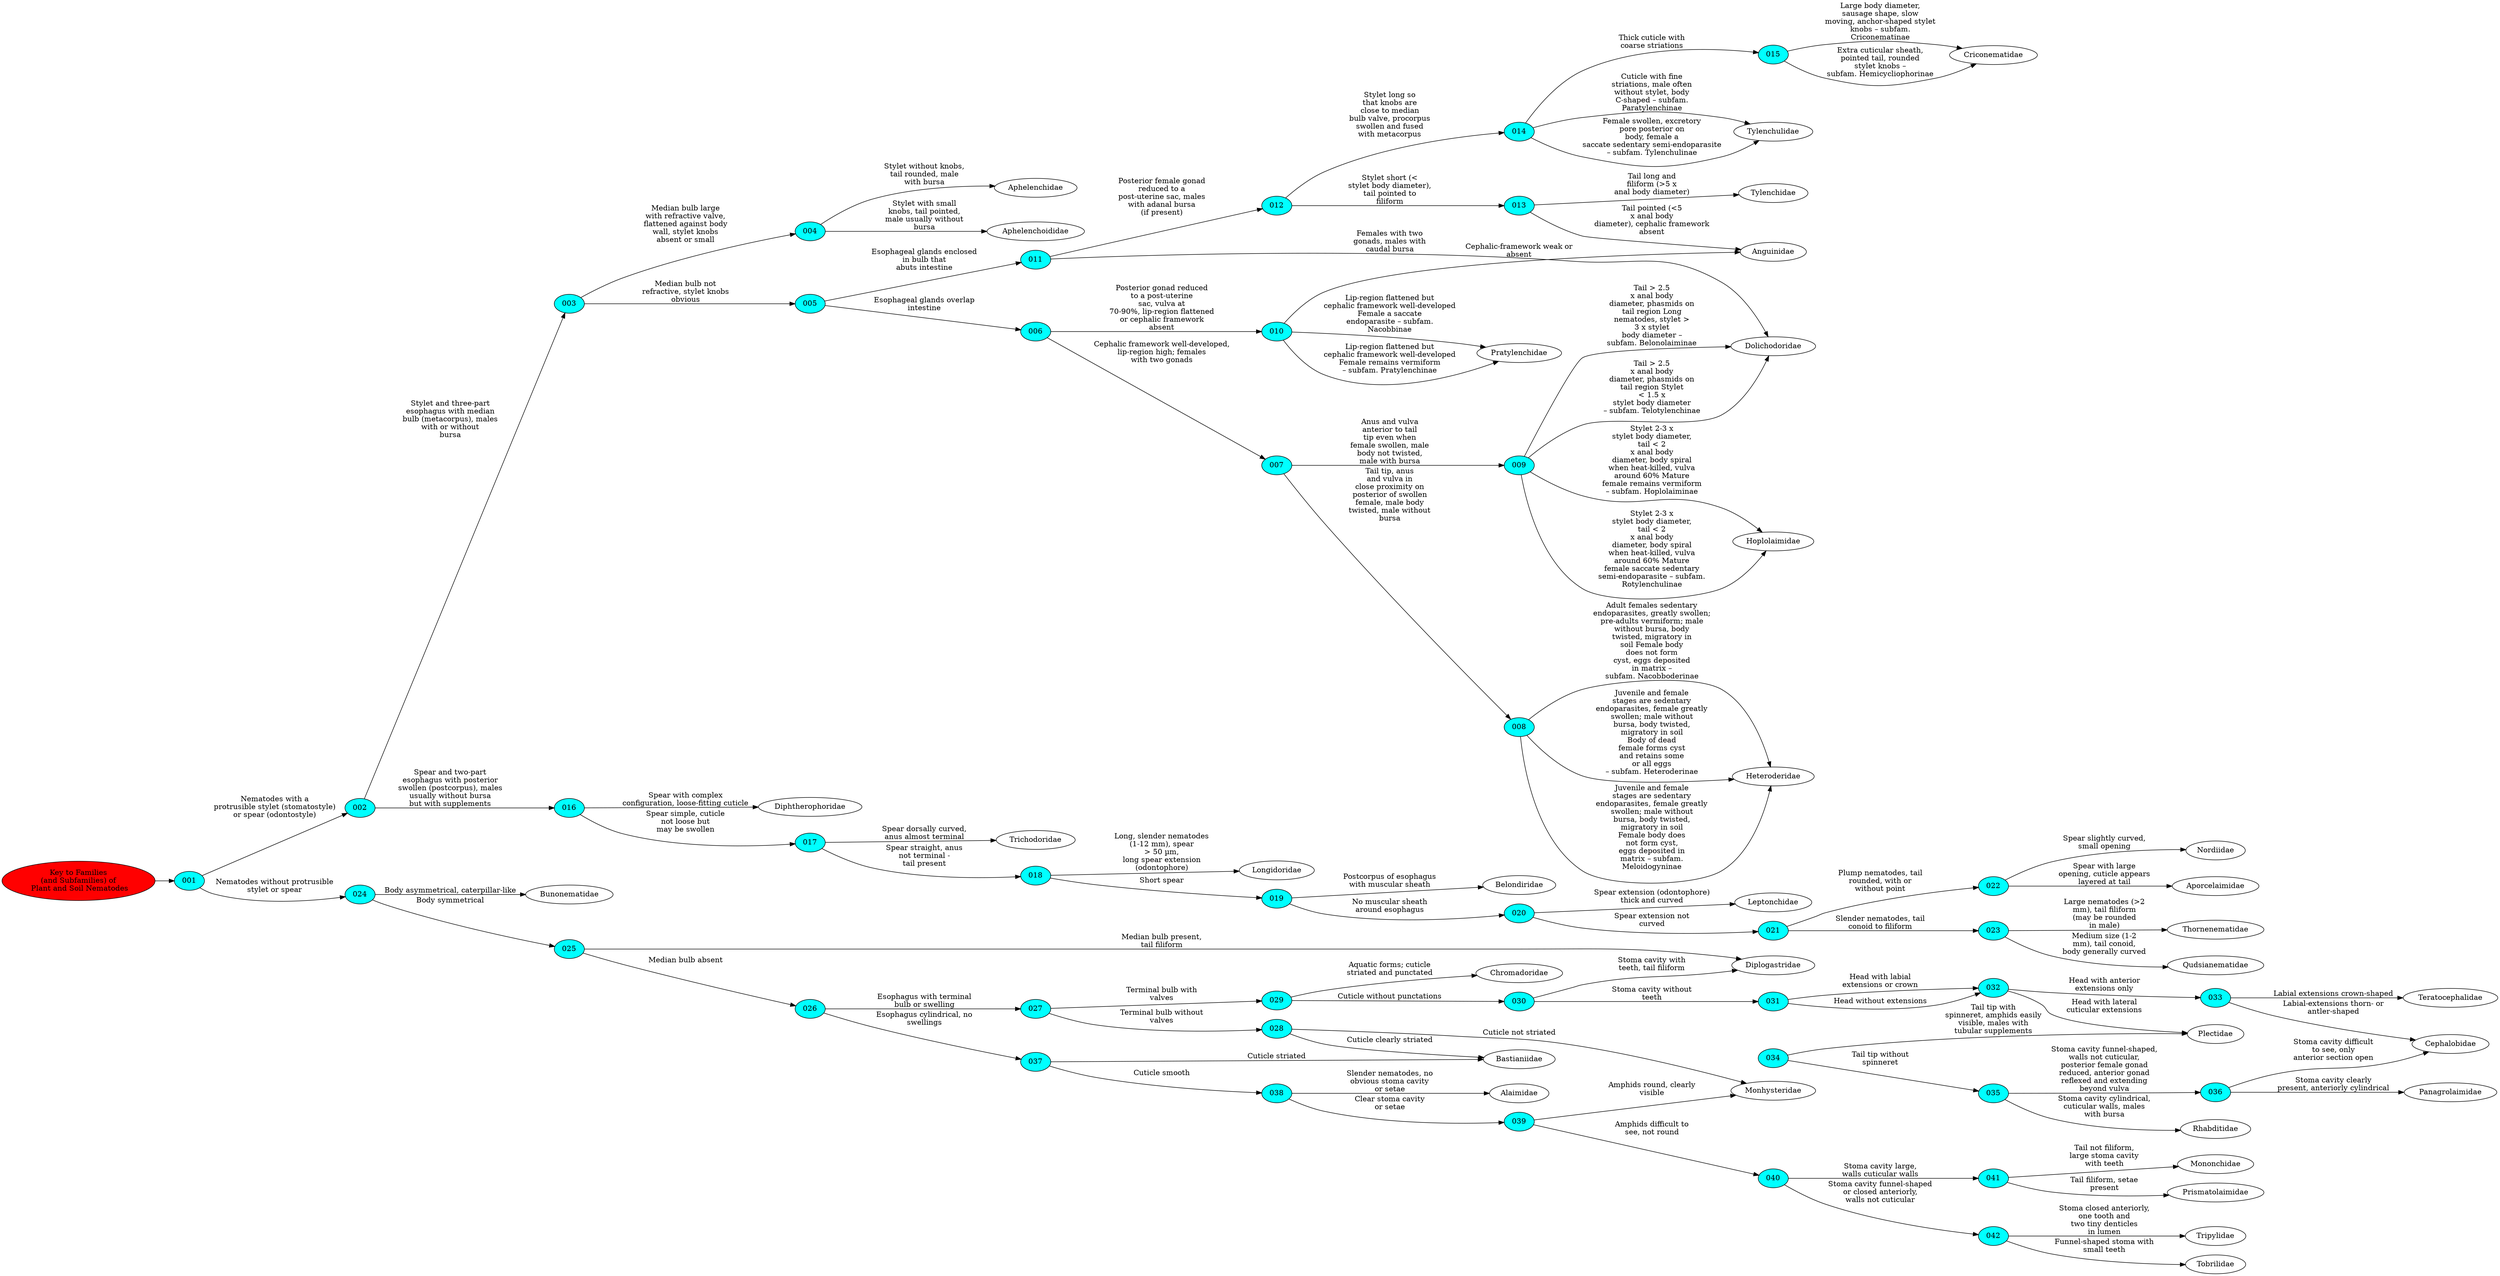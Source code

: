 // FOO
digraph "Nematoda Key" {
	graph [rankdir=LR]
	000 [label="Key to Families
(and Subfamilies) of
 Plant and Soil Nematodes" fillcolor=red style=filled]
	000 -> 001 [label=""]
	001 [label=001 fillcolor=aqua style=filled]
	001 -> 002 [label="Nematodes with a
protrusible stylet (stomatostyle)
or spear (odontostyle)
"]
	001 -> 024 [label="Nematodes without protrusible
stylet or spear
"]
	002 [label=002 fillcolor=aqua style=filled]
	002 -> 003 [label="Stylet and three-part
esophagus with median
bulb (metacorpus), males
with or without
bursa
"]
	002 -> 016 [label="Spear and two-part
esophagus with posterior
swollen (postcorpus), males
usually without bursa
but with supplements
"]
	003 [label=003 fillcolor=aqua style=filled]
	003 -> 004 [label="Median bulb large
with refractive valve,
flattened against body
wall, stylet knobs
absent or small
"]
	003 -> 005 [label="Median bulb not
refractive, stylet knobs
obvious
"]
	004 [label=004 fillcolor=aqua style=filled]
	004 -> Aphelenchidae [label="Stylet without knobs,
tail rounded, male
with bursa
"]
	004 -> Aphelenchoididae [label="Stylet with small
knobs, tail pointed,
male usually without
bursa
"]
	005 [label=005 fillcolor=aqua style=filled]
	005 -> 006 [label="Esophageal glands overlap
intestine
"]
	005 -> 011 [label="Esophageal glands enclosed
in bulb that
abuts intestine
"]
	006 [label=006 fillcolor=aqua style=filled]
	006 -> 007 [label="Cephalic framework well-developed,
lip-region high; females
with two gonads
"]
	006 -> 010 [label="Posterior gonad reduced
to a post-uterine
sac, vulva at
70-90%, lip-region flattened
or cephalic framework
absent
"]
	007 [label=007 fillcolor=aqua style=filled]
	007 -> 008 [label="Tail tip, anus
and vulva in
close proximity on
posterior of swollen
female, male body
twisted, male without
bursa
"]
	007 -> 009 [label="Anus and vulva
anterior to tail
tip even when
female swollen, male
body not twisted,
male with bursa
"]
	008 [label=008 fillcolor=aqua style=filled]
	008 -> Heteroderidae [label="Juvenile and female
stages are sedentary
endoparasites, female greatly
swollen; male without
bursa, body twisted,
migratory in soil
Body of dead
female forms cyst
and retains some
or all eggs
– subfam. Heteroderinae
"]
	008 -> Heteroderidae [label="Juvenile and female
stages are sedentary
endoparasites, female greatly
swollen; male without
bursa, body twisted,
migratory in soil
Female body does
not form cyst,
eggs deposited in
matrix – subfam.
Meloidogyninae
"]
	008 -> Heteroderidae [label="Adult females sedentary
endoparasites, greatly swollen;
pre-adults vermiform; male
without bursa, body
twisted, migratory in
soil Female body
does not form
cyst, eggs deposited
in matrix –
subfam. Nacobboderinae
"]
	009 [label=009 fillcolor=aqua style=filled]
	009 -> Hoplolaimidae [label="Stylet 2-3 x
stylet body diameter,
tail < 2
x anal body
diameter, body spiral
when heat-killed, vulva
around 60% Mature
female remains vermiform
– subfam. Hoplolaiminae
"]
	009 -> Hoplolaimidae [label="Stylet 2-3 x
stylet body diameter,
tail < 2
x anal body
diameter, body spiral
when heat-killed, vulva
around 60% Mature
female saccate sedentary
semi-endoparasite – subfam.
Rotylenchulinae
"]
	009 -> Dolichodoridae [label="Tail > 2.5
x anal body
diameter, phasmids on
tail region Long
nematodes, stylet >
3 x stylet
body diameter –
subfam. Belonolaiminae
"]
	009 -> Dolichodoridae [label="Tail > 2.5
x anal body
diameter, phasmids on
tail region Stylet
< 1.5 x
stylet body diameter
– subfam. Telotylenchinae
"]
	010 [label=010 fillcolor=aqua style=filled]
	010 -> Pratylenchidae [label="Lip-region flattened but
cephalic framework well-developed
Female remains vermiform
– subfam. Pratylenchinae
"]
	010 -> Pratylenchidae [label="Lip-region flattened but
cephalic framework well-developed
Female a saccate
endoparasite – subfam.
Nacobbinae
"]
	010 -> Anguinidae [label="Cephalic-framework weak or
absent
"]
	011 [label=011 fillcolor=aqua style=filled]
	011 -> Dolichodoridae [label="Females with two
gonads, males with
caudal bursa
"]
	011 -> 012 [label="Posterior female gonad
reduced to a
post-uterine sac, males
with adanal bursa
(if present)
"]
	012 [label=012 fillcolor=aqua style=filled]
	012 -> 013 [label="Stylet short (<
stylet body diameter),
tail pointed to
filiform
"]
	012 -> 014 [label="Stylet long so
that knobs are
close to median
bulb valve, procorpus
swollen and fused
with metacorpus
"]
	013 [label=013 fillcolor=aqua style=filled]
	013 -> Tylenchidae [label="Tail long and
filiform (>5 x
anal body diameter)
"]
	013 -> Anguinidae [label="Tail pointed (<5
x anal body
diameter), cephalic framework
absent
"]
	014 [label=014 fillcolor=aqua style=filled]
	014 -> 015 [label="Thick cuticle with
coarse striations
"]
	014 -> Tylenchulidae [label="Female swollen, excretory
pore posterior on
body, female a
saccate sedentary semi-endoparasite
– subfam. Tylenchulinae
"]
	014 -> Tylenchulidae [label="Cuticle with fine
striations, male often
without stylet, body
C-shaped – subfam.
Paratylenchinae
"]
	015 [label=015 fillcolor=aqua style=filled]
	015 -> Criconematidae [label="Large body diameter,
sausage shape, slow
moving, anchor-shaped stylet
knobs – subfam.
Criconematinae
"]
	015 -> Criconematidae [label="Extra cuticular sheath,
pointed tail, rounded
stylet knobs –
subfam. Hemicycliophorinae
"]
	016 [label=016 fillcolor=aqua style=filled]
	016 -> Diphtherophoridae [label="Spear with complex
configuration, loose-fitting cuticle
"]
	016 -> 017 [label="Spear simple, cuticle
not loose but
may be swollen
"]
	017 [label=017 fillcolor=aqua style=filled]
	017 -> Trichodoridae [label="Spear dorsally curved,
anus almost terminal
"]
	017 -> 018 [label="Spear straight, anus
not terminal -
tail present
"]
	018 [label=018 fillcolor=aqua style=filled]
	018 -> Longidoridae [label="Long, slender nematodes
(1-12 mm), spear
> 50 µm,
long spear extension
(odontophore)
"]
	018 -> 019 [label="Short spear
"]
	019 [label=019 fillcolor=aqua style=filled]
	019 -> Belondiridae [label="Postcorpus of esophagus
with muscular sheath
"]
	019 -> 020 [label="No muscular sheath
around esophagus
"]
	020 [label=020 fillcolor=aqua style=filled]
	020 -> Leptonchidae [label="Spear extension (odontophore)
thick and curved
"]
	020 -> 021 [label="Spear extension not
curved
"]
	021 [label=021 fillcolor=aqua style=filled]
	021 -> 022 [label="Plump nematodes, tail
rounded, with or
without point
"]
	021 -> 023 [label="Slender nematodes, tail
conoid to filiform
"]
	022 [label=022 fillcolor=aqua style=filled]
	022 -> Nordiidae [label="Spear slightly curved,
small opening
"]
	022 -> Aporcelaimidae [label="Spear with large
opening, cuticle appears
layered at tail
"]
	023 [label=023 fillcolor=aqua style=filled]
	023 -> Thornenematidae [label="Large nematodes (>2
mm), tail filiform
(may be rounded
in male)
"]
	023 -> Qudsianematidae [label="Medium size (1-2
mm), tail conoid,
body generally curved
"]
	024 [label=024 fillcolor=aqua style=filled]
	024 -> Bunonematidae [label="Body asymmetrical, caterpillar-like
"]
	024 -> 025 [label="Body symmetrical
"]
	025 [label=025 fillcolor=aqua style=filled]
	025 -> Diplogastridae [label="Median bulb present,
tail filiform
"]
	025 -> 026 [label="Median bulb absent
"]
	026 [label=026 fillcolor=aqua style=filled]
	026 -> 027 [label="Esophagus with terminal
bulb or swelling
"]
	026 -> 037 [label="Esophagus cylindrical, no
swellings
"]
	027 [label=027 fillcolor=aqua style=filled]
	027 -> 028 [label="Terminal bulb without
valves
"]
	027 -> 029 [label="Terminal bulb with
valves
"]
	028 [label=028 fillcolor=aqua style=filled]
	028 -> Monhysteridae [label="Cuticle not striated
"]
	028 -> Bastianiidae [label="Cuticle clearly striated
"]
	029 [label=029 fillcolor=aqua style=filled]
	029 -> Chromadoridae [label="Aquatic forms; cuticle
striated and punctated
"]
	029 -> 030 [label="Cuticle without punctations
"]
	030 [label=030 fillcolor=aqua style=filled]
	030 -> Diplogastridae [label="Stoma cavity with
teeth, tail filiform
"]
	030 -> 031 [label="Stoma cavity without
teeth
"]
	031 [label=031 fillcolor=aqua style=filled]
	031 -> 032 [label="Head with labial
extensions or crown
"]
	031 -> 032 [label="Head without extensions
"]
	032 [label=032 fillcolor=aqua style=filled]
	032 -> Plectidae [label="Head with lateral
cuticular extensions
"]
	032 -> 033 [label="Head with anterior
extensions only
"]
	033 [label=033 fillcolor=aqua style=filled]
	033 -> Teratocephalidae [label="Labial extensions crown-shaped
"]
	033 -> Cephalobidae [label="Labial-extensions thorn- or
antler-shaped
"]
	034 [label=034 fillcolor=aqua style=filled]
	034 -> Plectidae [label="Tail tip with
spinneret, amphids easily
visible, males with
tubular supplements
"]
	034 -> 035 [label="Tail tip without
spinneret
"]
	035 [label=035 fillcolor=aqua style=filled]
	035 -> Rhabditidae [label="Stoma cavity cylindrical,
cuticular walls, males
with bursa
"]
	035 -> 036 [label="Stoma cavity funnel-shaped,
walls not cuticular,
posterior female gonad
reduced, anterior gonad
reflexed and extending
beyond vulva
"]
	036 [label=036 fillcolor=aqua style=filled]
	036 -> Panagrolaimidae [label="Stoma cavity clearly
present, anteriorly cylindrical
"]
	036 -> Cephalobidae [label="Stoma cavity difficult
to see, only
anterior section open
"]
	037 [label=037 fillcolor=aqua style=filled]
	037 -> Bastianiidae [label="Cuticle striated
"]
	037 -> 038 [label="Cuticle smooth
"]
	038 [label=038 fillcolor=aqua style=filled]
	038 -> Alaimidae [label="Slender nematodes, no
obvious stoma cavity
or setae
"]
	038 -> 039 [label="Clear stoma cavity
or setae
"]
	039 [label=039 fillcolor=aqua style=filled]
	039 -> Monhysteridae [label="Amphids round, clearly
visible
"]
	039 -> 040 [label="Amphids difficult to
see, not round
"]
	040 [label=040 fillcolor=aqua style=filled]
	040 -> 041 [label="Stoma cavity large,
walls cuticular walls
"]
	040 -> 042 [label="Stoma cavity funnel-shaped
or closed anteriorly,
walls not cuticular
"]
	041 [label=041 fillcolor=aqua style=filled]
	041 -> Prismatolaimidae [label="Tail filiform, setae
present
"]
	041 -> Mononchidae [label="Tail not filiform,
large stoma cavity
with teeth
"]
	042 [label=042 fillcolor=aqua style=filled]
	042 -> Tobrilidae [label="Funnel-shaped stoma with
small teeth
"]
	042 -> Tripylidae [label="Stoma closed anteriorly,
one tooth and
two tiny denticles
in lumen
"]
}
